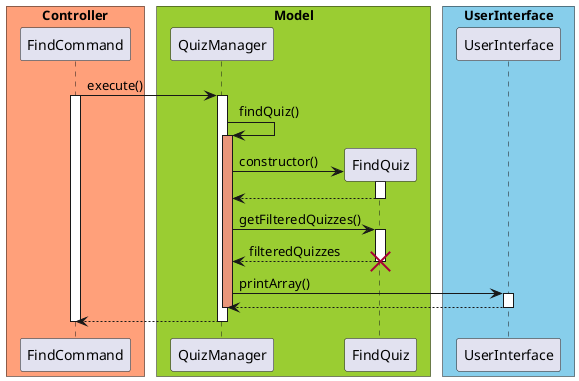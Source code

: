 @startuml

skinparam ParticipantPadding 10
skinparam BoxPadding 5

box "Controller" #LightSalmon
participant FindCommand
end box

box "Model" #YellowGreen
participant QuizManager
participant FindQuiz
end box

box "UserInterface" #skyblue
participant UserInterface
end box

FindCommand -> QuizManager : execute()
activate FindCommand
activate QuizManager
QuizManager -> QuizManager : findQuiz()
activate QuizManager #DarkSalmon
QuizManager -> FindQuiz ** : constructor()
activate FindQuiz
FindQuiz --> QuizManager
deactivate FindQuiz
QuizManager -> FindQuiz : getFilteredQuizzes()
activate FindQuiz
FindQuiz --> QuizManager : filteredQuizzes
deactivate FindQuiz
destroy FindQuiz
QuizManager -> UserInterface : printArray()
activate UserInterface
UserInterface --> QuizManager
deactivate UserInterface
deactivate QuizManager
QuizManager --> FindCommand
deactivate QuizManager
deactivate FindCommand

@enduml